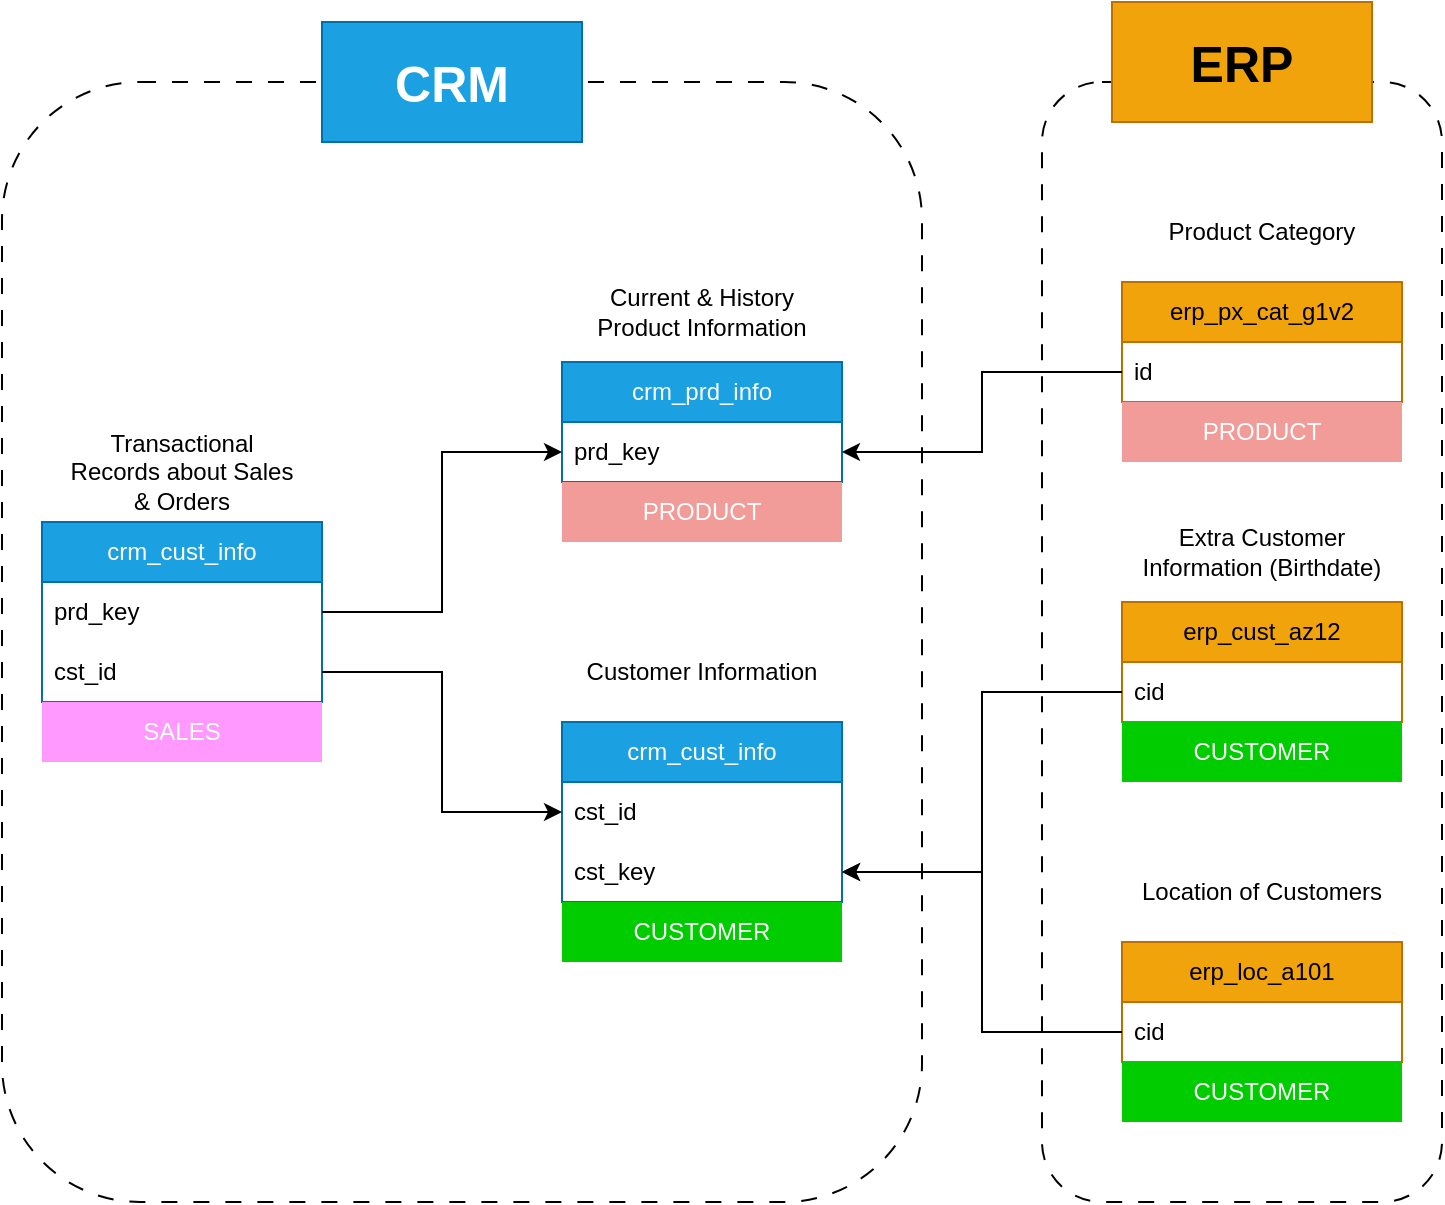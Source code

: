 <mxfile version="28.1.2">
  <diagram name="Page-1" id="6SHaW-hEocdOmAAaWUGv">
    <mxGraphModel dx="455" dy="1030" grid="1" gridSize="10" guides="1" tooltips="1" connect="1" arrows="1" fold="1" page="1" pageScale="1" pageWidth="1600" pageHeight="900" math="0" shadow="0">
      <root>
        <mxCell id="0" />
        <mxCell id="1" parent="0" />
        <mxCell id="_RQcSSzykjmD_c5r0QFh-43" value="" style="rounded=1;whiteSpace=wrap;html=1;fillColor=none;dashed=1;dashPattern=8 8;" parent="1" vertex="1">
          <mxGeometry x="800" y="120" width="200" height="560" as="geometry" />
        </mxCell>
        <mxCell id="_RQcSSzykjmD_c5r0QFh-41" value="" style="rounded=1;whiteSpace=wrap;html=1;fillColor=none;dashed=1;dashPattern=8 8;" parent="1" vertex="1">
          <mxGeometry x="280" y="120" width="460" height="560" as="geometry" />
        </mxCell>
        <mxCell id="_RQcSSzykjmD_c5r0QFh-1" value="crm_cust_info" style="swimlane;fontStyle=0;childLayout=stackLayout;horizontal=1;startSize=30;horizontalStack=0;resizeParent=1;resizeParentMax=0;resizeLast=0;collapsible=1;marginBottom=0;whiteSpace=wrap;html=1;fillColor=#1ba1e2;fontColor=#ffffff;strokeColor=#006EAF;" parent="1" vertex="1">
          <mxGeometry x="560" y="440" width="140" height="90" as="geometry">
            <mxRectangle x="70" y="140" width="60" height="30" as="alternateBounds" />
          </mxGeometry>
        </mxCell>
        <mxCell id="_RQcSSzykjmD_c5r0QFh-2" value="cst_id" style="text;strokeColor=none;fillColor=none;align=left;verticalAlign=middle;spacingLeft=4;spacingRight=4;overflow=hidden;points=[[0,0.5],[1,0.5]];portConstraint=eastwest;rotatable=0;whiteSpace=wrap;html=1;" parent="_RQcSSzykjmD_c5r0QFh-1" vertex="1">
          <mxGeometry y="30" width="140" height="30" as="geometry" />
        </mxCell>
        <mxCell id="_RQcSSzykjmD_c5r0QFh-22" value="cst_key" style="text;strokeColor=none;fillColor=none;align=left;verticalAlign=middle;spacingLeft=4;spacingRight=4;overflow=hidden;points=[[0,0.5],[1,0.5]];portConstraint=eastwest;rotatable=0;whiteSpace=wrap;html=1;" parent="_RQcSSzykjmD_c5r0QFh-1" vertex="1">
          <mxGeometry y="60" width="140" height="30" as="geometry" />
        </mxCell>
        <mxCell id="_RQcSSzykjmD_c5r0QFh-5" value="Customer Information" style="text;html=1;align=center;verticalAlign=middle;whiteSpace=wrap;rounded=0;" parent="1" vertex="1">
          <mxGeometry x="570" y="400" width="120" height="30" as="geometry" />
        </mxCell>
        <mxCell id="_RQcSSzykjmD_c5r0QFh-6" value="crm_prd_info" style="swimlane;fontStyle=0;childLayout=stackLayout;horizontal=1;startSize=30;horizontalStack=0;resizeParent=1;resizeParentMax=0;resizeLast=0;collapsible=1;marginBottom=0;whiteSpace=wrap;html=1;fillColor=#1ba1e2;fontColor=#ffffff;strokeColor=#006EAF;" parent="1" vertex="1">
          <mxGeometry x="560" y="260" width="140" height="60" as="geometry">
            <mxRectangle x="70" y="140" width="60" height="30" as="alternateBounds" />
          </mxGeometry>
        </mxCell>
        <mxCell id="_RQcSSzykjmD_c5r0QFh-7" value="prd_key" style="text;strokeColor=none;fillColor=none;align=left;verticalAlign=middle;spacingLeft=4;spacingRight=4;overflow=hidden;points=[[0,0.5],[1,0.5]];portConstraint=eastwest;rotatable=0;whiteSpace=wrap;html=1;" parent="_RQcSSzykjmD_c5r0QFh-6" vertex="1">
          <mxGeometry y="30" width="140" height="30" as="geometry" />
        </mxCell>
        <mxCell id="_RQcSSzykjmD_c5r0QFh-8" value="Current &amp;amp; History Product Information" style="text;html=1;align=center;verticalAlign=middle;whiteSpace=wrap;rounded=0;" parent="1" vertex="1">
          <mxGeometry x="570" y="220" width="120" height="30" as="geometry" />
        </mxCell>
        <mxCell id="_RQcSSzykjmD_c5r0QFh-9" value="crm_cust_info" style="swimlane;fontStyle=0;childLayout=stackLayout;horizontal=1;startSize=30;horizontalStack=0;resizeParent=1;resizeParentMax=0;resizeLast=0;collapsible=1;marginBottom=0;whiteSpace=wrap;html=1;fillColor=#1ba1e2;fontColor=#ffffff;strokeColor=#006EAF;" parent="1" vertex="1">
          <mxGeometry x="300" y="340" width="140" height="90" as="geometry">
            <mxRectangle x="70" y="140" width="60" height="30" as="alternateBounds" />
          </mxGeometry>
        </mxCell>
        <mxCell id="_RQcSSzykjmD_c5r0QFh-10" value="prd_key" style="text;strokeColor=none;fillColor=none;align=left;verticalAlign=middle;spacingLeft=4;spacingRight=4;overflow=hidden;points=[[0,0.5],[1,0.5]];portConstraint=eastwest;rotatable=0;whiteSpace=wrap;html=1;" parent="_RQcSSzykjmD_c5r0QFh-9" vertex="1">
          <mxGeometry y="30" width="140" height="30" as="geometry" />
        </mxCell>
        <mxCell id="_RQcSSzykjmD_c5r0QFh-14" value="cst_id" style="text;strokeColor=none;fillColor=none;align=left;verticalAlign=middle;spacingLeft=4;spacingRight=4;overflow=hidden;points=[[0,0.5],[1,0.5]];portConstraint=eastwest;rotatable=0;whiteSpace=wrap;html=1;" parent="_RQcSSzykjmD_c5r0QFh-9" vertex="1">
          <mxGeometry y="60" width="140" height="30" as="geometry" />
        </mxCell>
        <mxCell id="_RQcSSzykjmD_c5r0QFh-11" value="Transactional Records about Sales &amp;amp; Orders" style="text;html=1;align=center;verticalAlign=middle;whiteSpace=wrap;rounded=0;" parent="1" vertex="1">
          <mxGeometry x="310" y="300" width="120" height="30" as="geometry" />
        </mxCell>
        <mxCell id="_RQcSSzykjmD_c5r0QFh-17" style="edgeStyle=orthogonalEdgeStyle;rounded=0;orthogonalLoop=1;jettySize=auto;html=1;entryX=0;entryY=0.5;entryDx=0;entryDy=0;" parent="1" source="_RQcSSzykjmD_c5r0QFh-10" target="_RQcSSzykjmD_c5r0QFh-7" edge="1">
          <mxGeometry relative="1" as="geometry" />
        </mxCell>
        <mxCell id="_RQcSSzykjmD_c5r0QFh-18" style="edgeStyle=orthogonalEdgeStyle;rounded=0;orthogonalLoop=1;jettySize=auto;html=1;entryX=0;entryY=0.5;entryDx=0;entryDy=0;" parent="1" source="_RQcSSzykjmD_c5r0QFh-14" target="_RQcSSzykjmD_c5r0QFh-2" edge="1">
          <mxGeometry relative="1" as="geometry" />
        </mxCell>
        <mxCell id="_RQcSSzykjmD_c5r0QFh-19" value="erp_cust_az12" style="swimlane;fontStyle=0;childLayout=stackLayout;horizontal=1;startSize=30;horizontalStack=0;resizeParent=1;resizeParentMax=0;resizeLast=0;collapsible=1;marginBottom=0;whiteSpace=wrap;html=1;fillColor=#f0a30a;fontColor=#000000;strokeColor=#BD7000;" parent="1" vertex="1">
          <mxGeometry x="840" y="380" width="140" height="60" as="geometry">
            <mxRectangle x="70" y="140" width="60" height="30" as="alternateBounds" />
          </mxGeometry>
        </mxCell>
        <mxCell id="_RQcSSzykjmD_c5r0QFh-20" value="cid" style="text;strokeColor=none;fillColor=none;align=left;verticalAlign=middle;spacingLeft=4;spacingRight=4;overflow=hidden;points=[[0,0.5],[1,0.5]];portConstraint=eastwest;rotatable=0;whiteSpace=wrap;html=1;" parent="_RQcSSzykjmD_c5r0QFh-19" vertex="1">
          <mxGeometry y="30" width="140" height="30" as="geometry" />
        </mxCell>
        <mxCell id="_RQcSSzykjmD_c5r0QFh-21" value="Extra Customer Information (Birthdate)" style="text;html=1;align=center;verticalAlign=middle;whiteSpace=wrap;rounded=0;" parent="1" vertex="1">
          <mxGeometry x="845" y="340" width="130" height="30" as="geometry" />
        </mxCell>
        <mxCell id="_RQcSSzykjmD_c5r0QFh-26" value="erp_loc_a101" style="swimlane;fontStyle=0;childLayout=stackLayout;horizontal=1;startSize=30;horizontalStack=0;resizeParent=1;resizeParentMax=0;resizeLast=0;collapsible=1;marginBottom=0;whiteSpace=wrap;html=1;fillColor=#f0a30a;fontColor=#000000;strokeColor=#BD7000;" parent="1" vertex="1">
          <mxGeometry x="840" y="550" width="140" height="60" as="geometry">
            <mxRectangle x="70" y="140" width="60" height="30" as="alternateBounds" />
          </mxGeometry>
        </mxCell>
        <mxCell id="_RQcSSzykjmD_c5r0QFh-27" value="cid" style="text;strokeColor=none;fillColor=none;align=left;verticalAlign=middle;spacingLeft=4;spacingRight=4;overflow=hidden;points=[[0,0.5],[1,0.5]];portConstraint=eastwest;rotatable=0;whiteSpace=wrap;html=1;" parent="_RQcSSzykjmD_c5r0QFh-26" vertex="1">
          <mxGeometry y="30" width="140" height="30" as="geometry" />
        </mxCell>
        <mxCell id="_RQcSSzykjmD_c5r0QFh-28" value="Location of Customers" style="text;html=1;align=center;verticalAlign=middle;whiteSpace=wrap;rounded=0;" parent="1" vertex="1">
          <mxGeometry x="845" y="510" width="130" height="30" as="geometry" />
        </mxCell>
        <mxCell id="_RQcSSzykjmD_c5r0QFh-30" value="erp_px_cat_g1v2" style="swimlane;fontStyle=0;childLayout=stackLayout;horizontal=1;startSize=30;horizontalStack=0;resizeParent=1;resizeParentMax=0;resizeLast=0;collapsible=1;marginBottom=0;whiteSpace=wrap;html=1;fillColor=#f0a30a;fontColor=#000000;strokeColor=#BD7000;" parent="1" vertex="1">
          <mxGeometry x="840" y="220" width="140" height="60" as="geometry">
            <mxRectangle x="70" y="140" width="60" height="30" as="alternateBounds" />
          </mxGeometry>
        </mxCell>
        <mxCell id="_RQcSSzykjmD_c5r0QFh-31" value="id" style="text;strokeColor=none;fillColor=none;align=left;verticalAlign=middle;spacingLeft=4;spacingRight=4;overflow=hidden;points=[[0,0.5],[1,0.5]];portConstraint=eastwest;rotatable=0;whiteSpace=wrap;html=1;" parent="_RQcSSzykjmD_c5r0QFh-30" vertex="1">
          <mxGeometry y="30" width="140" height="30" as="geometry" />
        </mxCell>
        <mxCell id="_RQcSSzykjmD_c5r0QFh-32" value="Product Category" style="text;html=1;align=center;verticalAlign=middle;whiteSpace=wrap;rounded=0;" parent="1" vertex="1">
          <mxGeometry x="845" y="180" width="130" height="30" as="geometry" />
        </mxCell>
        <mxCell id="_RQcSSzykjmD_c5r0QFh-37" style="edgeStyle=orthogonalEdgeStyle;rounded=0;orthogonalLoop=1;jettySize=auto;html=1;" parent="1" source="_RQcSSzykjmD_c5r0QFh-27" target="_RQcSSzykjmD_c5r0QFh-22" edge="1">
          <mxGeometry relative="1" as="geometry" />
        </mxCell>
        <mxCell id="_RQcSSzykjmD_c5r0QFh-39" style="edgeStyle=orthogonalEdgeStyle;rounded=0;orthogonalLoop=1;jettySize=auto;html=1;entryX=1;entryY=0.5;entryDx=0;entryDy=0;" parent="1" source="_RQcSSzykjmD_c5r0QFh-20" target="_RQcSSzykjmD_c5r0QFh-22" edge="1">
          <mxGeometry relative="1" as="geometry" />
        </mxCell>
        <mxCell id="_RQcSSzykjmD_c5r0QFh-40" style="edgeStyle=orthogonalEdgeStyle;rounded=0;orthogonalLoop=1;jettySize=auto;html=1;entryX=1;entryY=0.5;entryDx=0;entryDy=0;" parent="1" source="_RQcSSzykjmD_c5r0QFh-31" target="_RQcSSzykjmD_c5r0QFh-7" edge="1">
          <mxGeometry relative="1" as="geometry" />
        </mxCell>
        <mxCell id="_RQcSSzykjmD_c5r0QFh-42" value="&lt;b&gt;CRM&lt;/b&gt;" style="rounded=0;whiteSpace=wrap;html=1;fontSize=25;fillColor=#1ba1e2;fontColor=#ffffff;strokeColor=#006EAF;" parent="1" vertex="1">
          <mxGeometry x="440" y="90" width="130" height="60" as="geometry" />
        </mxCell>
        <mxCell id="_RQcSSzykjmD_c5r0QFh-44" value="&lt;b&gt;ERP&lt;/b&gt;" style="rounded=0;whiteSpace=wrap;html=1;fontSize=25;fillColor=#f0a30a;fontColor=#000000;strokeColor=#BD7000;" parent="1" vertex="1">
          <mxGeometry x="835" y="80" width="130" height="60" as="geometry" />
        </mxCell>
        <mxCell id="MQ6uTU9j1uQr67VuiXhY-1" value="SALES" style="rounded=0;whiteSpace=wrap;html=1;fillColor=#FF99FF;fontColor=#ffffff;strokeColor=none;" vertex="1" parent="1">
          <mxGeometry x="300" y="430" width="140" height="30" as="geometry" />
        </mxCell>
        <mxCell id="MQ6uTU9j1uQr67VuiXhY-2" value="PRODUCT" style="rounded=0;whiteSpace=wrap;html=1;fillColor=#F19C99;fontColor=#ffffff;strokeColor=none;" vertex="1" parent="1">
          <mxGeometry x="560" y="320" width="140" height="30" as="geometry" />
        </mxCell>
        <mxCell id="MQ6uTU9j1uQr67VuiXhY-3" value="CUSTOMER" style="rounded=0;whiteSpace=wrap;html=1;fillColor=#00CC00;fontColor=#ffffff;strokeColor=none;" vertex="1" parent="1">
          <mxGeometry x="560" y="530" width="140" height="30" as="geometry" />
        </mxCell>
        <mxCell id="MQ6uTU9j1uQr67VuiXhY-4" value="PRODUCT" style="rounded=0;whiteSpace=wrap;html=1;fillColor=#F19C99;fontColor=#ffffff;strokeColor=none;" vertex="1" parent="1">
          <mxGeometry x="840" y="280" width="140" height="30" as="geometry" />
        </mxCell>
        <mxCell id="MQ6uTU9j1uQr67VuiXhY-5" value="CUSTOMER" style="rounded=0;whiteSpace=wrap;html=1;fillColor=#00CC00;fontColor=#ffffff;strokeColor=none;" vertex="1" parent="1">
          <mxGeometry x="840" y="440" width="140" height="30" as="geometry" />
        </mxCell>
        <mxCell id="MQ6uTU9j1uQr67VuiXhY-6" value="CUSTOMER" style="rounded=0;whiteSpace=wrap;html=1;fillColor=#00CC00;fontColor=#ffffff;strokeColor=none;" vertex="1" parent="1">
          <mxGeometry x="840" y="610" width="140" height="30" as="geometry" />
        </mxCell>
      </root>
    </mxGraphModel>
  </diagram>
</mxfile>
